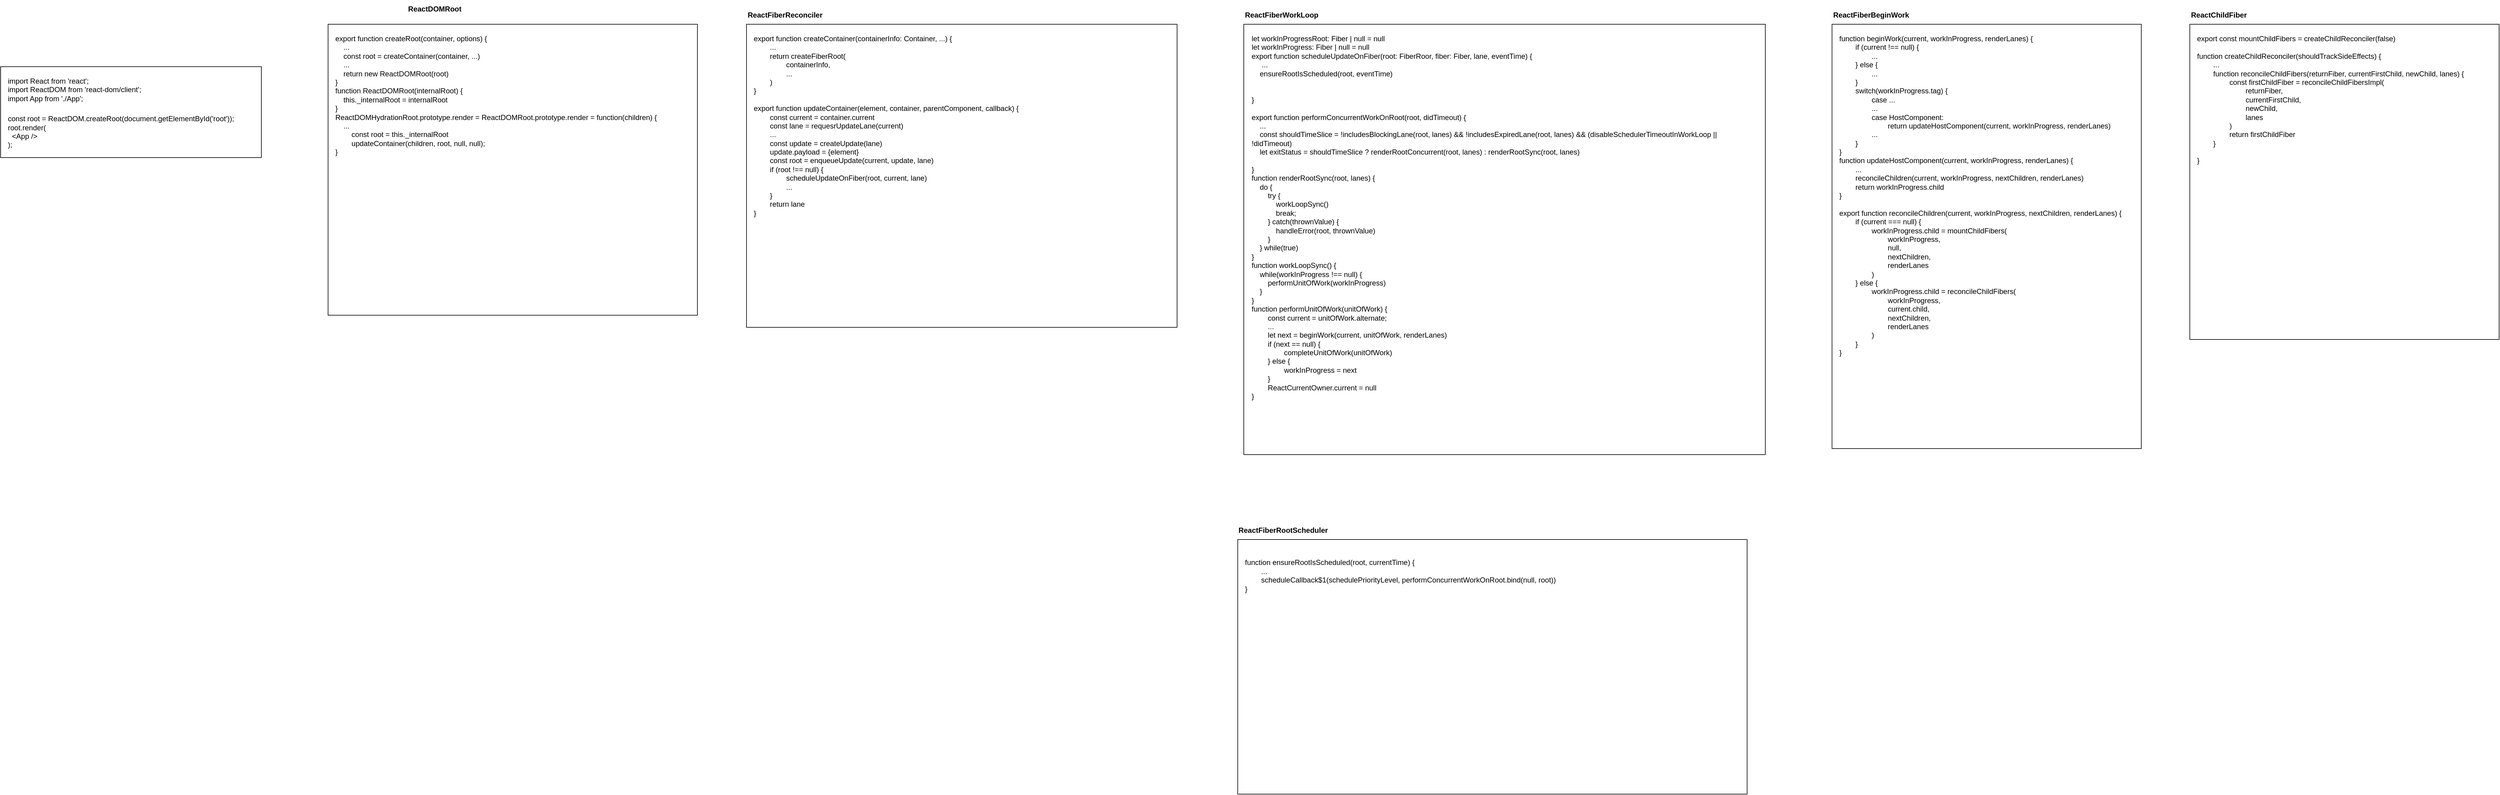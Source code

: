 <mxfile version="21.6.8" type="github">
  <diagram name="Page-1" id="yT4P8Us_n6Z18nM-jOkr">
    <mxGraphModel dx="2712" dy="1104" grid="1" gridSize="10" guides="1" tooltips="1" connect="1" arrows="1" fold="1" page="0" pageScale="1" pageWidth="850" pageHeight="1100" math="0" shadow="0">
      <root>
        <mxCell id="0" />
        <mxCell id="1" parent="0" />
        <mxCell id="5RRUOqjZ2mIEOi2oh4Kx-8" value="" style="group" vertex="1" connectable="0" parent="1">
          <mxGeometry x="-440" y="210" width="430" height="150" as="geometry" />
        </mxCell>
        <mxCell id="5RRUOqjZ2mIEOi2oh4Kx-1" value="" style="rounded=0;whiteSpace=wrap;html=1;" vertex="1" parent="5RRUOqjZ2mIEOi2oh4Kx-8">
          <mxGeometry width="430" height="150" as="geometry" />
        </mxCell>
        <mxCell id="5RRUOqjZ2mIEOi2oh4Kx-2" value="import React from &#39;react&#39;;&lt;br&gt;import ReactDOM from &#39;react-dom/client&#39;;&lt;br&gt;import App from &#39;./App&#39;;&lt;p style=&quot;margin: 0px; font-variant-numeric: normal; font-variant-east-asian: normal; font-variant-alternates: normal; font-kerning: auto; font-optical-sizing: auto; font-feature-settings: normal; font-variation-settings: normal; font-stretch: normal; font-size: 13px; line-height: normal; font-family: &amp;quot;Helvetica Neue&amp;quot;; min-height: 15px;&quot; class=&quot;p2&quot;&gt;&lt;br&gt;&lt;/p&gt;const root = ReactDOM.createRoot(document.getElementById(&#39;root&#39;));&lt;br&gt;root.render(&lt;br&gt;&amp;nbsp; &amp;lt;App /&amp;gt;&lt;br&gt;);&lt;p style=&quot;margin: 0px; font-variant-numeric: normal; font-variant-east-asian: normal; font-variant-alternates: normal; font-kerning: auto; font-optical-sizing: auto; font-feature-settings: normal; font-variation-settings: normal; font-stretch: normal; font-size: 13px; line-height: normal; font-family: &amp;quot;Helvetica Neue&amp;quot;; min-height: 15px;&quot; class=&quot;p2&quot;&gt;&lt;br&gt;&lt;/p&gt;" style="text;html=1;strokeColor=none;fillColor=none;align=left;verticalAlign=top;whiteSpace=wrap;rounded=0;" vertex="1" parent="5RRUOqjZ2mIEOi2oh4Kx-8">
          <mxGeometry x="10" y="10" width="390" height="140" as="geometry" />
        </mxCell>
        <mxCell id="5RRUOqjZ2mIEOi2oh4Kx-9" value="" style="rounded=0;whiteSpace=wrap;html=1;align=left;verticalAlign=top;" vertex="1" parent="1">
          <mxGeometry x="100" y="140" width="609" height="480" as="geometry" />
        </mxCell>
        <mxCell id="5RRUOqjZ2mIEOi2oh4Kx-10" value="ReactDOMRoot" style="text;html=1;strokeColor=none;fillColor=none;align=left;verticalAlign=middle;whiteSpace=wrap;rounded=0;fontStyle=1" vertex="1" parent="1">
          <mxGeometry x="230" y="100" width="120" height="30" as="geometry" />
        </mxCell>
        <mxCell id="5RRUOqjZ2mIEOi2oh4Kx-12" value="export function createRoot(container, options) {&lt;br style=&quot;border-color: var(--border-color);&quot;&gt;&lt;span style=&quot;border-color: var(--border-color);&quot;&gt;&lt;span style=&quot;&quot;&gt;&amp;nbsp;&amp;nbsp;&amp;nbsp;&amp;nbsp;&lt;/span&gt;&lt;/span&gt;&lt;span style=&quot;&quot;&gt;...&lt;/span&gt;&lt;br style=&quot;border-color: var(--border-color);&quot;&gt;&lt;span style=&quot;border-color: var(--border-color);&quot;&gt;&lt;span style=&quot;&quot;&gt;&amp;nbsp;&amp;nbsp;&amp;nbsp;&amp;nbsp;&lt;/span&gt;&lt;/span&gt;&lt;span style=&quot;&quot;&gt;const root = createContainer(container, ...)&lt;/span&gt;&lt;br style=&quot;border-color: var(--border-color);&quot;&gt;&lt;span style=&quot;border-color: var(--border-color);&quot;&gt;&lt;span style=&quot;&quot;&gt;&amp;nbsp;&amp;nbsp;&amp;nbsp;&amp;nbsp;&lt;/span&gt;&lt;/span&gt;&lt;span style=&quot;&quot;&gt;...&lt;/span&gt;&lt;br style=&quot;border-color: var(--border-color);&quot;&gt;&lt;span style=&quot;border-color: var(--border-color);&quot;&gt;&lt;span style=&quot;&quot;&gt;&amp;nbsp;&amp;nbsp;&amp;nbsp;&amp;nbsp;&lt;/span&gt;&lt;/span&gt;&lt;span style=&quot;&quot;&gt;return new ReactDOMRoot(root)&lt;/span&gt;&lt;br style=&quot;border-color: var(--border-color);&quot;&gt;&lt;div style=&quot;&quot;&gt;&lt;span style=&quot;background-color: initial;&quot;&gt;}&lt;/span&gt;&lt;/div&gt;&lt;div style=&quot;&quot;&gt;&lt;span style=&quot;background-color: initial;&quot;&gt;function ReactDOMRoot(internalRoot) {&lt;/span&gt;&lt;/div&gt;&lt;div style=&quot;&quot;&gt;&lt;span style=&quot;background-color: initial;&quot;&gt;&lt;span style=&quot;&quot;&gt;&lt;span style=&quot;&quot;&gt;&amp;nbsp;&amp;nbsp;&amp;nbsp;&amp;nbsp;&lt;/span&gt;&lt;/span&gt;this._internalRoot = internalRoot&lt;br&gt;&lt;/span&gt;&lt;/div&gt;&lt;div style=&quot;&quot;&gt;&lt;span style=&quot;background-color: initial;&quot;&gt;}&lt;/span&gt;&lt;/div&gt;&lt;div style=&quot;&quot;&gt;ReactDOMHydrationRoot.prototype.render = ReactDOMRoot.prototype.render = function(children) {&lt;/div&gt;&lt;div style=&quot;&quot;&gt;&lt;span style=&quot;&quot;&gt;&lt;span style=&quot;&quot;&gt;&amp;nbsp;&amp;nbsp;&amp;nbsp;&amp;nbsp;&lt;/span&gt;&lt;/span&gt;...&lt;br&gt;&lt;/div&gt;&lt;div style=&quot;&quot;&gt;&lt;span style=&quot;white-space: pre;&quot;&gt;&#x9;&lt;/span&gt;const root = this._internalRoot&lt;br&gt;&lt;/div&gt;&lt;div style=&quot;&quot;&gt;&lt;span style=&quot;white-space: pre;&quot;&gt;&#x9;&lt;/span&gt;updateContainer(children, root, null, null);&lt;/div&gt;&lt;div style=&quot;&quot;&gt;}&lt;/div&gt;" style="text;html=1;strokeColor=none;fillColor=none;align=left;verticalAlign=top;whiteSpace=wrap;rounded=0;" vertex="1" parent="1">
          <mxGeometry x="110" y="150" width="590" height="460" as="geometry" />
        </mxCell>
        <mxCell id="5RRUOqjZ2mIEOi2oh4Kx-3" value="" style="rounded=0;whiteSpace=wrap;html=1;" vertex="1" parent="1">
          <mxGeometry x="790" y="140" width="710" height="500" as="geometry" />
        </mxCell>
        <mxCell id="5RRUOqjZ2mIEOi2oh4Kx-4" value="export function createContainer(containerInfo: Container, ...) {&lt;br&gt;&lt;span style=&quot;white-space: pre;&quot;&gt;&#x9;&lt;/span&gt;...&lt;br&gt;&lt;span style=&quot;white-space: pre;&quot;&gt;&#x9;&lt;/span&gt;return createFiberRoot(&lt;br&gt;&lt;span style=&quot;white-space: pre;&quot;&gt;&#x9;&lt;span style=&quot;white-space: pre;&quot;&gt;&#x9;&lt;/span&gt;c&lt;/span&gt;ontainerInfo,&lt;br&gt;&lt;span style=&quot;white-space: pre;&quot;&gt;&#x9;&lt;/span&gt;&lt;span style=&quot;white-space: pre;&quot;&gt;&#x9;&lt;/span&gt;...&lt;br&gt;&lt;span style=&quot;white-space: pre;&quot;&gt;&#x9;&lt;/span&gt;)&lt;br&gt;}&lt;br&gt;&lt;br&gt;export function updateContainer(element, container, parentComponent, callback) {&lt;br&gt;&lt;span style=&quot;white-space: pre;&quot;&gt;&#x9;&lt;/span&gt;const current = container.current&lt;br&gt;&lt;span style=&quot;white-space: pre;&quot;&gt;&#x9;&lt;/span&gt;const lane = requesrUpdateLane(current)&lt;br&gt;&lt;span style=&quot;white-space: pre;&quot;&gt;&#x9;&lt;/span&gt;...&lt;br&gt;&lt;span style=&quot;white-space: pre;&quot;&gt;&#x9;&lt;/span&gt;const update = createUpdate(lane)&lt;br&gt;&lt;span style=&quot;white-space: pre;&quot;&gt;&#x9;&lt;/span&gt;update.payload = {element}&lt;br&gt;&lt;span style=&quot;white-space: pre;&quot;&gt;&#x9;&lt;/span&gt;const root = enqueueUpdate(current, update, lane)&lt;br&gt;&lt;span style=&quot;white-space: pre;&quot;&gt;&#x9;&lt;/span&gt;if (root !== null) {&lt;br&gt;&lt;span style=&quot;white-space: pre;&quot;&gt;&#x9;&lt;/span&gt;&lt;span style=&quot;white-space: pre;&quot;&gt;&#x9;&lt;/span&gt;scheduleUpdateOnFiber(root, current, lane)&lt;br&gt;&lt;span style=&quot;white-space: pre;&quot;&gt;&#x9;&lt;span style=&quot;white-space: pre;&quot;&gt;&#x9;&lt;/span&gt;.&lt;/span&gt;..&lt;br&gt;&lt;span style=&quot;white-space: pre;&quot;&gt;&#x9;&lt;/span&gt;}&lt;br&gt;&lt;span style=&quot;white-space: pre;&quot;&gt;&#x9;&lt;/span&gt;return lane&lt;br&gt;}" style="text;html=1;strokeColor=none;fillColor=none;align=left;verticalAlign=top;whiteSpace=wrap;rounded=0;" vertex="1" parent="1">
          <mxGeometry x="800" y="150" width="690" height="470" as="geometry" />
        </mxCell>
        <mxCell id="5RRUOqjZ2mIEOi2oh4Kx-5" value="ReactFiberReconciler" style="text;html=1;strokeColor=none;fillColor=none;align=left;verticalAlign=middle;whiteSpace=wrap;rounded=0;fontStyle=1" vertex="1" parent="1">
          <mxGeometry x="790" y="110" width="130" height="30" as="geometry" />
        </mxCell>
        <mxCell id="5RRUOqjZ2mIEOi2oh4Kx-13" value="" style="rounded=0;whiteSpace=wrap;html=1;" vertex="1" parent="1">
          <mxGeometry x="1610" y="140" width="860" height="710" as="geometry" />
        </mxCell>
        <mxCell id="5RRUOqjZ2mIEOi2oh4Kx-14" value="ReactFiberWorkLoop" style="text;html=1;strokeColor=none;fillColor=none;align=left;verticalAlign=middle;whiteSpace=wrap;rounded=0;fontStyle=1" vertex="1" parent="1">
          <mxGeometry x="1610" y="110" width="150" height="30" as="geometry" />
        </mxCell>
        <mxCell id="5RRUOqjZ2mIEOi2oh4Kx-15" value="let workInProgressRoot: Fiber | null = null&lt;br&gt;let workInProgress: Fiber | null = null&lt;br&gt;export function scheduleUpdateOnFiber(root: FiberRoor, fiber: Fiber, lane, eventTime) {&lt;br&gt;&lt;span style=&quot;&quot;&gt;&lt;span style=&quot;&quot;&gt;&amp;nbsp;&lt;span style=&quot;&quot;&gt;&lt;span style=&quot;&quot;&gt;&amp;nbsp;&amp;nbsp;&amp;nbsp;&amp;nbsp;&lt;/span&gt;&lt;/span&gt;...&lt;/span&gt;&lt;/span&gt;&lt;br&gt;&lt;span style=&quot;&quot;&gt;&lt;span style=&quot;&quot;&gt;&lt;span style=&quot;&quot;&gt;&amp;nbsp;&amp;nbsp;&amp;nbsp;&amp;nbsp;&lt;/span&gt;e&lt;/span&gt;nsureRootIsScheduled(root, eventTime)&lt;br&gt;&lt;/span&gt;&lt;br&gt;&lt;br&gt;}&lt;br&gt;&lt;br&gt;export function performConcurrentWorkOnRoot(root, didTimeout) {&lt;br&gt;&lt;span style=&quot;&quot;&gt;&lt;span style=&quot;&quot;&gt;&amp;nbsp;&amp;nbsp;&amp;nbsp;&amp;nbsp;&lt;/span&gt;&lt;/span&gt;...&lt;br&gt;&lt;span style=&quot;&quot;&gt;&lt;span style=&quot;&quot;&gt;&amp;nbsp;&amp;nbsp;&amp;nbsp;&amp;nbsp;&lt;/span&gt;&lt;/span&gt;const shouldTimeSlice = !includesBlockingLane(root, lanes) &amp;amp;&amp;amp; !includesExpiredLane(root, lanes) &amp;amp;&amp;amp; (disableSchedulerTimeoutInWorkLoop || !didTimeout)&lt;br&gt;&lt;span style=&quot;&quot;&gt;&lt;span style=&quot;&quot;&gt;&amp;nbsp;&amp;nbsp;&amp;nbsp;&amp;nbsp;&lt;/span&gt;&lt;/span&gt;let exitStatus = shouldTimeSlice ? renderRootConcurrent(root, lanes) : renderRootSync(root, lanes)&lt;br&gt;&lt;span style=&quot;&quot;&gt;&lt;span style=&quot;&quot;&gt;&amp;nbsp;&amp;nbsp;&amp;nbsp;&amp;nbsp;&lt;/span&gt;&lt;/span&gt;&lt;br&gt;}&lt;br&gt;function renderRootSync(root, lanes) {&lt;br&gt;&lt;span style=&quot;&quot;&gt;&lt;span style=&quot;&quot;&gt;&amp;nbsp;&amp;nbsp;&amp;nbsp;&amp;nbsp;&lt;/span&gt;&lt;/span&gt;do {&lt;br&gt;&lt;span style=&quot;&quot;&gt;&lt;span style=&quot;&quot;&gt;&amp;nbsp;&amp;nbsp;&amp;nbsp;&amp;nbsp;&lt;/span&gt;&lt;/span&gt;&lt;span style=&quot;&quot;&gt;&lt;span style=&quot;&quot;&gt;&amp;nbsp;&amp;nbsp;&amp;nbsp;&amp;nbsp;&lt;/span&gt;&lt;/span&gt;try {&lt;br&gt;&lt;span style=&quot;&quot;&gt;&lt;span style=&quot;&quot;&gt;&amp;nbsp;&amp;nbsp;&amp;nbsp;&amp;nbsp;&lt;/span&gt;&lt;/span&gt;&lt;span style=&quot;&quot;&gt;&lt;span style=&quot;&quot;&gt;&amp;nbsp;&amp;nbsp;&amp;nbsp;&amp;nbsp;&lt;/span&gt;&lt;/span&gt;&lt;span style=&quot;&quot;&gt;&lt;span style=&quot;&quot;&gt;&amp;nbsp;&amp;nbsp;&amp;nbsp;&amp;nbsp;&lt;/span&gt;&lt;/span&gt;workLoopSync()&lt;br&gt;&lt;span style=&quot;&quot;&gt;&lt;span style=&quot;&quot;&gt;&amp;nbsp;&amp;nbsp;&amp;nbsp;&amp;nbsp;&lt;/span&gt;&lt;/span&gt;&lt;span style=&quot;&quot;&gt;&lt;span style=&quot;&quot;&gt;&amp;nbsp;&amp;nbsp;&amp;nbsp;&amp;nbsp;&lt;/span&gt;&lt;/span&gt;&lt;span style=&quot;&quot;&gt;&lt;span style=&quot;&quot;&gt;&amp;nbsp;&amp;nbsp;&amp;nbsp;&amp;nbsp;&lt;/span&gt;&lt;/span&gt;break;&lt;br&gt;&lt;span style=&quot;&quot;&gt;&lt;span style=&quot;&quot;&gt;&amp;nbsp;&amp;nbsp;&amp;nbsp;&amp;nbsp;&lt;/span&gt;&lt;/span&gt;&lt;span style=&quot;&quot;&gt;&lt;span style=&quot;&quot;&gt;&amp;nbsp;&amp;nbsp;&amp;nbsp;&amp;nbsp;&lt;/span&gt;&lt;/span&gt;} catch(thrownValue) {&lt;br&gt;&lt;span style=&quot;&quot;&gt;&lt;span style=&quot;&quot;&gt;&amp;nbsp;&amp;nbsp;&amp;nbsp;&amp;nbsp;&lt;/span&gt;&lt;/span&gt;&lt;span style=&quot;&quot;&gt;&lt;span style=&quot;&quot;&gt;&amp;nbsp;&amp;nbsp;&amp;nbsp;&amp;nbsp;&lt;/span&gt;&lt;/span&gt;&lt;span style=&quot;&quot;&gt;&lt;span style=&quot;&quot;&gt;&amp;nbsp;&amp;nbsp;&amp;nbsp;&amp;nbsp;&lt;/span&gt;&lt;/span&gt;handleError(root, thrownValue)&lt;br&gt;&lt;span style=&quot;&quot;&gt;&lt;span style=&quot;&quot;&gt;&amp;nbsp;&amp;nbsp;&amp;nbsp;&amp;nbsp;&lt;/span&gt;&lt;/span&gt;&lt;span style=&quot;&quot;&gt;&lt;span style=&quot;&quot;&gt;&amp;nbsp;&amp;nbsp;&amp;nbsp;&amp;nbsp;&lt;/span&gt;&lt;/span&gt;}&lt;br&gt;&lt;span style=&quot;&quot;&gt;&lt;span style=&quot;&quot;&gt;&amp;nbsp;&amp;nbsp;&amp;nbsp;&amp;nbsp;&lt;/span&gt;&lt;/span&gt;} while(true)&lt;br&gt;}&lt;br&gt;function workLoopSync() {&lt;br&gt;&lt;span style=&quot;&quot;&gt;&lt;span style=&quot;&quot;&gt;&amp;nbsp;&amp;nbsp;&amp;nbsp;&amp;nbsp;&lt;/span&gt;&lt;/span&gt;while(workInProgress !== null) {&lt;br&gt;&lt;span style=&quot;&quot;&gt;&lt;span style=&quot;&quot;&gt;&amp;nbsp;&amp;nbsp;&amp;nbsp;&amp;nbsp;&lt;/span&gt;&lt;/span&gt;&lt;span style=&quot;&quot;&gt;&lt;span style=&quot;&quot;&gt;&amp;nbsp;&amp;nbsp;&amp;nbsp;&amp;nbsp;&lt;/span&gt;&lt;/span&gt;performUnitOfWork(workInProgress)&lt;br&gt;&lt;span style=&quot;&quot;&gt;&lt;span style=&quot;&quot;&gt;&amp;nbsp;&amp;nbsp;&amp;nbsp;&amp;nbsp;&lt;/span&gt;&lt;/span&gt;}&lt;br&gt;}&lt;br&gt;function performUnitOfWork(unitOfWork) {&lt;br&gt;&lt;span style=&quot;white-space: pre;&quot;&gt;&#x9;&lt;/span&gt;const current = unitOfWork.alternate;&lt;br&gt;&lt;span style=&quot;white-space: pre;&quot;&gt;&#x9;&lt;/span&gt;...&lt;br&gt;&lt;span style=&quot;white-space: pre;&quot;&gt;&#x9;&lt;/span&gt;let next = beginWork(current, unitOfWork, renderLanes)&lt;br&gt;&lt;span style=&quot;white-space: pre;&quot;&gt;&#x9;&lt;/span&gt;if (next == null) {&lt;br&gt;&lt;span style=&quot;white-space: pre;&quot;&gt;&#x9;&lt;/span&gt;&lt;span style=&quot;white-space: pre;&quot;&gt;&#x9;&lt;/span&gt;completeUnitOfWork(unitOfWork)&lt;br&gt;&lt;span style=&quot;white-space: pre;&quot;&gt;&#x9;&lt;/span&gt;} else {&lt;br&gt;&lt;span style=&quot;white-space: pre;&quot;&gt;&#x9;&lt;/span&gt;&lt;span style=&quot;white-space: pre;&quot;&gt;&#x9;&lt;/span&gt;workInProgress = next&lt;br&gt;&lt;span style=&quot;white-space: pre;&quot;&gt;&#x9;&lt;/span&gt;}&lt;br&gt;&lt;span style=&quot;white-space: pre;&quot;&gt;&#x9;&lt;/span&gt;ReactCurrentOwner.current = null&lt;br&gt;}" style="text;html=1;strokeColor=none;fillColor=none;align=left;verticalAlign=top;whiteSpace=wrap;rounded=0;" vertex="1" parent="1">
          <mxGeometry x="1621" y="150" width="830" height="680" as="geometry" />
        </mxCell>
        <mxCell id="5RRUOqjZ2mIEOi2oh4Kx-16" value="" style="rounded=0;whiteSpace=wrap;html=1;" vertex="1" parent="1">
          <mxGeometry x="1600" y="990" width="840" height="420" as="geometry" />
        </mxCell>
        <mxCell id="5RRUOqjZ2mIEOi2oh4Kx-18" value="ReactFiberRootScheduler" style="text;html=1;strokeColor=none;fillColor=none;align=center;verticalAlign=middle;whiteSpace=wrap;rounded=0;fontStyle=1" vertex="1" parent="1">
          <mxGeometry x="1600" y="960" width="150" height="30" as="geometry" />
        </mxCell>
        <mxCell id="5RRUOqjZ2mIEOi2oh4Kx-19" value="&lt;br&gt;function ensureRootIsScheduled(root, currentTime) {&lt;br&gt;&lt;span style=&quot;white-space: pre;&quot;&gt;&#x9;&lt;/span&gt;...&lt;br&gt;&lt;span style=&quot;&quot;&gt;&lt;span style=&quot;white-space: pre;&quot;&gt;&amp;nbsp;&amp;nbsp;&amp;nbsp;&amp;nbsp;&lt;span style=&quot;white-space: pre;&quot;&gt;&#x9;&lt;/span&gt;&lt;/span&gt;&lt;/span&gt;scheduleCallback$1(schedulePriorityLevel, performConcurrentWorkOnRoot.bind(null, root))&lt;br&gt;}&lt;br&gt;" style="text;html=1;strokeColor=none;fillColor=none;align=left;verticalAlign=top;whiteSpace=wrap;rounded=0;" vertex="1" parent="1">
          <mxGeometry x="1610" y="1000" width="820" height="370" as="geometry" />
        </mxCell>
        <mxCell id="5RRUOqjZ2mIEOi2oh4Kx-20" value="" style="rounded=0;whiteSpace=wrap;html=1;" vertex="1" parent="1">
          <mxGeometry x="2580" y="140" width="510" height="700" as="geometry" />
        </mxCell>
        <mxCell id="5RRUOqjZ2mIEOi2oh4Kx-21" value="ReactFiberBeginWork" style="text;html=1;strokeColor=none;fillColor=none;align=left;verticalAlign=middle;whiteSpace=wrap;rounded=0;fontStyle=1" vertex="1" parent="1">
          <mxGeometry x="2580" y="110" width="150" height="30" as="geometry" />
        </mxCell>
        <mxCell id="5RRUOqjZ2mIEOi2oh4Kx-22" value="function beginWork(current, workInProgress, renderLanes) {&lt;br&gt;&lt;span style=&quot;white-space: pre;&quot;&gt;&#x9;&lt;/span&gt;if (current !== null) {&lt;br&gt;&lt;span style=&quot;white-space: pre;&quot;&gt;&#x9;&lt;span style=&quot;white-space: pre;&quot;&gt;&#x9;&lt;/span&gt;.&lt;/span&gt;..&lt;br&gt;&lt;span style=&quot;white-space: pre;&quot;&gt;&#x9;&lt;/span&gt;} else {&lt;br&gt;&lt;span style=&quot;white-space: pre;&quot;&gt;&#x9;&lt;/span&gt;&lt;span style=&quot;white-space: pre;&quot;&gt;&#x9;&lt;/span&gt;...&lt;br&gt;&lt;span style=&quot;white-space: pre;&quot;&gt;&#x9;&lt;/span&gt;}&lt;br&gt;&lt;span style=&quot;white-space: pre;&quot;&gt;&#x9;&lt;/span&gt;switch(workInProgress.tag) {&lt;br&gt;&lt;span style=&quot;white-space: pre;&quot;&gt;&#x9;&lt;/span&gt;&lt;span style=&quot;white-space: pre;&quot;&gt;&#x9;&lt;/span&gt;case ...&lt;br&gt;&lt;span style=&quot;white-space: pre;&quot;&gt;&#x9;&lt;/span&gt;&lt;span style=&quot;white-space: pre;&quot;&gt;&#x9;&lt;/span&gt;...&lt;br&gt;&lt;span style=&quot;white-space: pre;&quot;&gt;&#x9;&lt;/span&gt;&lt;span style=&quot;white-space: pre;&quot;&gt;&#x9;&lt;/span&gt;case HostComponent:&amp;nbsp;&lt;br&gt;&lt;span style=&quot;white-space: pre;&quot;&gt;&#x9;&lt;/span&gt;&lt;span style=&quot;white-space: pre;&quot;&gt;&#x9;&lt;/span&gt;&lt;span style=&quot;white-space: pre;&quot;&gt;&#x9;&lt;/span&gt;return updateHostComponent(current, workInProgress, renderLanes)&lt;br&gt;&lt;span style=&quot;white-space: pre;&quot;&gt;&#x9;&lt;span style=&quot;white-space: pre;&quot;&gt;&#x9;&lt;/span&gt;.&lt;/span&gt;..&lt;br&gt;&lt;span style=&quot;white-space: pre;&quot;&gt;&#x9;&lt;/span&gt;}&lt;br&gt;}&lt;br&gt;function updateHostComponent(current, workInProgress, renderLanes) {&lt;br&gt;&lt;span style=&quot;white-space: pre;&quot;&gt;&#x9;&lt;/span&gt;...&lt;br&gt;&lt;span style=&quot;white-space: pre;&quot;&gt;&#x9;&lt;/span&gt;reconcileChildren(current, workInProgress, nextChildren, renderLanes)&lt;br&gt;&lt;span style=&quot;white-space: pre;&quot;&gt;&#x9;&lt;/span&gt;return workInProgress.child&lt;br&gt;}&lt;br&gt;&lt;br&gt;export function reconcileChildren(current, workInProgress, nextChildren, renderLanes) {&lt;br&gt;&lt;span style=&quot;white-space: pre;&quot;&gt;&#x9;&lt;/span&gt;if (current === null) {&lt;br&gt;&lt;span style=&quot;white-space: pre;&quot;&gt;&#x9;&lt;/span&gt;&lt;span style=&quot;white-space: pre;&quot;&gt;&#x9;&lt;/span&gt;workInProgress.child = mountChildFibers(&lt;br&gt;&lt;span style=&quot;white-space: pre;&quot;&gt;&#x9;&lt;/span&gt;&lt;span style=&quot;white-space: pre;&quot;&gt;&#x9;&lt;/span&gt;&lt;span style=&quot;white-space: pre;&quot;&gt;&#x9;&lt;/span&gt;workInProgress,&lt;br&gt;&lt;span style=&quot;white-space: pre;&quot;&gt;&#x9;&lt;/span&gt;&lt;span style=&quot;white-space: pre;&quot;&gt;&#x9;&lt;/span&gt;&lt;span style=&quot;white-space: pre;&quot;&gt;&#x9;&lt;/span&gt;null,&amp;nbsp;&lt;br&gt;&lt;span style=&quot;white-space: pre;&quot;&gt;&#x9;&lt;/span&gt;&lt;span style=&quot;white-space: pre;&quot;&gt;&#x9;&lt;/span&gt;&lt;span style=&quot;white-space: pre;&quot;&gt;&#x9;&lt;/span&gt;nextChildren,&lt;br&gt;&lt;span style=&quot;white-space: pre;&quot;&gt;&#x9;&lt;/span&gt;&lt;span style=&quot;white-space: pre;&quot;&gt;&#x9;&lt;/span&gt;&lt;span style=&quot;white-space: pre;&quot;&gt;&#x9;&lt;/span&gt;renderLanes&lt;br&gt;&lt;span style=&quot;white-space: pre;&quot;&gt;&#x9;&lt;/span&gt;&lt;span style=&quot;white-space: pre;&quot;&gt;&#x9;&lt;/span&gt;)&lt;br&gt;&lt;span style=&quot;white-space: pre;&quot;&gt;&#x9;&lt;/span&gt;} else {&lt;br&gt;&lt;span style=&quot;white-space: pre;&quot;&gt;&#x9;&lt;/span&gt;&lt;span style=&quot;white-space: pre;&quot;&gt;&#x9;&lt;/span&gt;workInProgress.child = reconcileChildFibers(&lt;br&gt;&lt;span style=&quot;white-space: pre;&quot;&gt;&#x9;&lt;/span&gt;&lt;span style=&quot;white-space: pre;&quot;&gt;&#x9;&lt;/span&gt;&lt;span style=&quot;white-space: pre;&quot;&gt;&#x9;&lt;/span&gt;workInProgress,&lt;br&gt;&lt;span style=&quot;white-space: pre;&quot;&gt;&#x9;&lt;/span&gt;&lt;span style=&quot;white-space: pre;&quot;&gt;&#x9;&lt;/span&gt;&lt;span style=&quot;white-space: pre;&quot;&gt;&#x9;&lt;/span&gt;current.child,&lt;br&gt;&lt;span style=&quot;white-space: pre;&quot;&gt;&#x9;&lt;/span&gt;&lt;span style=&quot;white-space: pre;&quot;&gt;&#x9;&lt;/span&gt;&lt;span style=&quot;white-space: pre;&quot;&gt;&#x9;&lt;/span&gt;nextChildren,&lt;br&gt;&lt;span style=&quot;white-space: pre;&quot;&gt;&#x9;&lt;/span&gt;&lt;span style=&quot;white-space: pre;&quot;&gt;&#x9;&lt;/span&gt;&lt;span style=&quot;white-space: pre;&quot;&gt;&#x9;&lt;/span&gt;renderLanes&lt;br&gt;&lt;span style=&quot;white-space: pre;&quot;&gt;&#x9;&lt;/span&gt;&lt;span style=&quot;white-space: pre;&quot;&gt;&#x9;&lt;/span&gt;)&lt;br&gt;&lt;span style=&quot;white-space: pre;&quot;&gt;&#x9;&lt;/span&gt;}&lt;br&gt;}" style="text;html=1;strokeColor=none;fillColor=none;align=left;verticalAlign=top;whiteSpace=wrap;rounded=0;" vertex="1" parent="1">
          <mxGeometry x="2590" y="150" width="490" height="680" as="geometry" />
        </mxCell>
        <mxCell id="5RRUOqjZ2mIEOi2oh4Kx-23" value="" style="rounded=0;whiteSpace=wrap;html=1;" vertex="1" parent="1">
          <mxGeometry x="3170" y="140" width="510" height="520" as="geometry" />
        </mxCell>
        <mxCell id="5RRUOqjZ2mIEOi2oh4Kx-24" value="ReactChildFiber" style="text;html=1;strokeColor=none;fillColor=none;align=left;verticalAlign=middle;whiteSpace=wrap;rounded=0;fontStyle=1" vertex="1" parent="1">
          <mxGeometry x="3170" y="110" width="140" height="30" as="geometry" />
        </mxCell>
        <mxCell id="5RRUOqjZ2mIEOi2oh4Kx-25" value="export const mountChildFibers = createChildReconciler(false)&lt;br&gt;&lt;br&gt;function createChildReconciler(shouldTrackSideEffects) {&lt;br&gt;&lt;span style=&quot;white-space: pre;&quot;&gt;&#x9;&lt;/span&gt;...&lt;br&gt;&lt;span style=&quot;white-space: pre;&quot;&gt;&#x9;&lt;/span&gt;function reconcileChildFibers(returnFiber, currentFirstChild, newChild, lanes) {&lt;br&gt;&lt;span style=&quot;white-space: pre;&quot;&gt;&#x9;&lt;/span&gt;&lt;span style=&quot;white-space: pre;&quot;&gt;&#x9;&lt;/span&gt;const firstChildFiber = reconcileChildFibersImpl(&lt;br&gt;&lt;span style=&quot;white-space: pre;&quot;&gt;&#x9;&lt;/span&gt;&lt;span style=&quot;white-space: pre;&quot;&gt;&#x9;&lt;span style=&quot;white-space: pre;&quot;&gt;&#x9;&lt;/span&gt;r&lt;/span&gt;eturnFiber,&lt;br&gt;&lt;span style=&quot;white-space: pre;&quot;&gt;&#x9;&lt;/span&gt;&lt;span style=&quot;white-space: pre;&quot;&gt;&#x9;&lt;/span&gt;&lt;span style=&quot;white-space: pre;&quot;&gt;&#x9;&lt;/span&gt;currentFirstChild,&lt;br&gt;&lt;span style=&quot;white-space: pre;&quot;&gt;&#x9;&lt;/span&gt;&lt;span style=&quot;white-space: pre;&quot;&gt;&#x9;&lt;/span&gt;&lt;span style=&quot;white-space: pre;&quot;&gt;&#x9;&lt;/span&gt;newChild,&lt;br&gt;&lt;span style=&quot;white-space: pre;&quot;&gt;&#x9;&lt;/span&gt;&lt;span style=&quot;white-space: pre;&quot;&gt;&#x9;&lt;/span&gt;&lt;span style=&quot;white-space: pre;&quot;&gt;&#x9;&lt;/span&gt;lanes&lt;br&gt;&lt;span style=&quot;white-space: pre;&quot;&gt;&#x9;&lt;/span&gt;&lt;span style=&quot;white-space: pre;&quot;&gt;&#x9;&lt;/span&gt;)&lt;br&gt;&lt;span style=&quot;white-space: pre;&quot;&gt;&#x9;&lt;/span&gt;&lt;span style=&quot;white-space: pre;&quot;&gt;&#x9;&lt;/span&gt;return firstChildFiber&lt;br&gt;&lt;span style=&quot;white-space: pre;&quot;&gt;&#x9;&lt;/span&gt;}&lt;br&gt;&lt;span style=&quot;white-space: pre;&quot;&gt;&#x9;&lt;/span&gt;&lt;br&gt;}" style="text;html=1;strokeColor=none;fillColor=none;align=left;verticalAlign=top;whiteSpace=wrap;rounded=0;" vertex="1" parent="1">
          <mxGeometry x="3180" y="150" width="490" height="440" as="geometry" />
        </mxCell>
      </root>
    </mxGraphModel>
  </diagram>
</mxfile>
